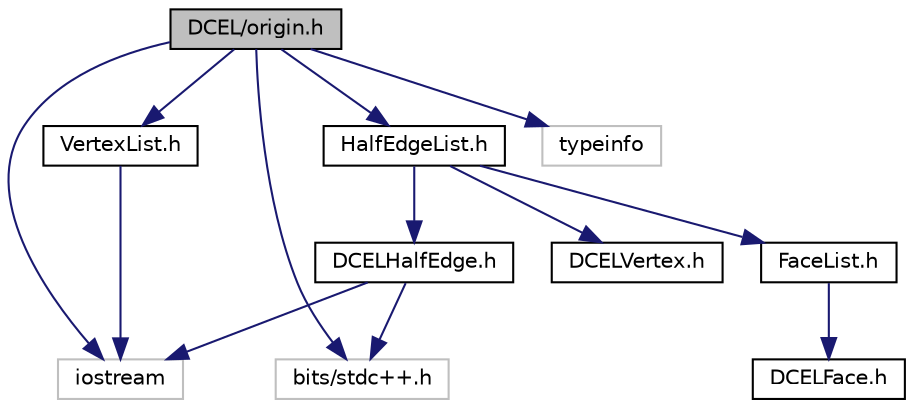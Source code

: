 digraph "DCEL/origin.h"
{
  edge [fontname="Helvetica",fontsize="10",labelfontname="Helvetica",labelfontsize="10"];
  node [fontname="Helvetica",fontsize="10",shape=record];
  Node1 [label="DCEL/origin.h",height=0.2,width=0.4,color="black", fillcolor="grey75", style="filled", fontcolor="black"];
  Node1 -> Node2 [color="midnightblue",fontsize="10",style="solid"];
  Node2 [label="iostream",height=0.2,width=0.4,color="grey75", fillcolor="white", style="filled"];
  Node1 -> Node3 [color="midnightblue",fontsize="10",style="solid"];
  Node3 [label="bits/stdc++.h",height=0.2,width=0.4,color="grey75", fillcolor="white", style="filled"];
  Node1 -> Node4 [color="midnightblue",fontsize="10",style="solid"];
  Node4 [label="typeinfo",height=0.2,width=0.4,color="grey75", fillcolor="white", style="filled"];
  Node1 -> Node5 [color="midnightblue",fontsize="10",style="solid"];
  Node5 [label="HalfEdgeList.h",height=0.2,width=0.4,color="black", fillcolor="white", style="filled",URL="$HalfEdgeList_8h.html"];
  Node5 -> Node6 [color="midnightblue",fontsize="10",style="solid"];
  Node6 [label="DCELHalfEdge.h",height=0.2,width=0.4,color="black", fillcolor="white", style="filled",URL="$DCELHalfEdge_8h.html"];
  Node6 -> Node2 [color="midnightblue",fontsize="10",style="solid"];
  Node6 -> Node3 [color="midnightblue",fontsize="10",style="solid"];
  Node5 -> Node7 [color="midnightblue",fontsize="10",style="solid"];
  Node7 [label="DCELVertex.h",height=0.2,width=0.4,color="black", fillcolor="white", style="filled",URL="$DCELVertex_8h.html"];
  Node5 -> Node8 [color="midnightblue",fontsize="10",style="solid"];
  Node8 [label="FaceList.h",height=0.2,width=0.4,color="black", fillcolor="white", style="filled",URL="$FaceList_8h.html"];
  Node8 -> Node9 [color="midnightblue",fontsize="10",style="solid"];
  Node9 [label="DCELFace.h",height=0.2,width=0.4,color="black", fillcolor="white", style="filled",URL="$DCELFace_8h.html"];
  Node1 -> Node10 [color="midnightblue",fontsize="10",style="solid"];
  Node10 [label="VertexList.h",height=0.2,width=0.4,color="black", fillcolor="white", style="filled",URL="$VertexList_8h.html"];
  Node10 -> Node2 [color="midnightblue",fontsize="10",style="solid"];
}
